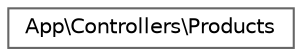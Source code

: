 digraph "Graphical Class Hierarchy"
{
 // LATEX_PDF_SIZE
  bgcolor="transparent";
  edge [fontname=Helvetica,fontsize=10,labelfontname=Helvetica,labelfontsize=10];
  node [fontname=Helvetica,fontsize=10,shape=box,height=0.2,width=0.4];
  rankdir="LR";
  Node0 [id="Node000000",label="App\\Controllers\\Products",height=0.2,width=0.4,color="grey40", fillcolor="white", style="filled",URL="$classApp_1_1Controllers_1_1Products.html",tooltip=" "];
}
